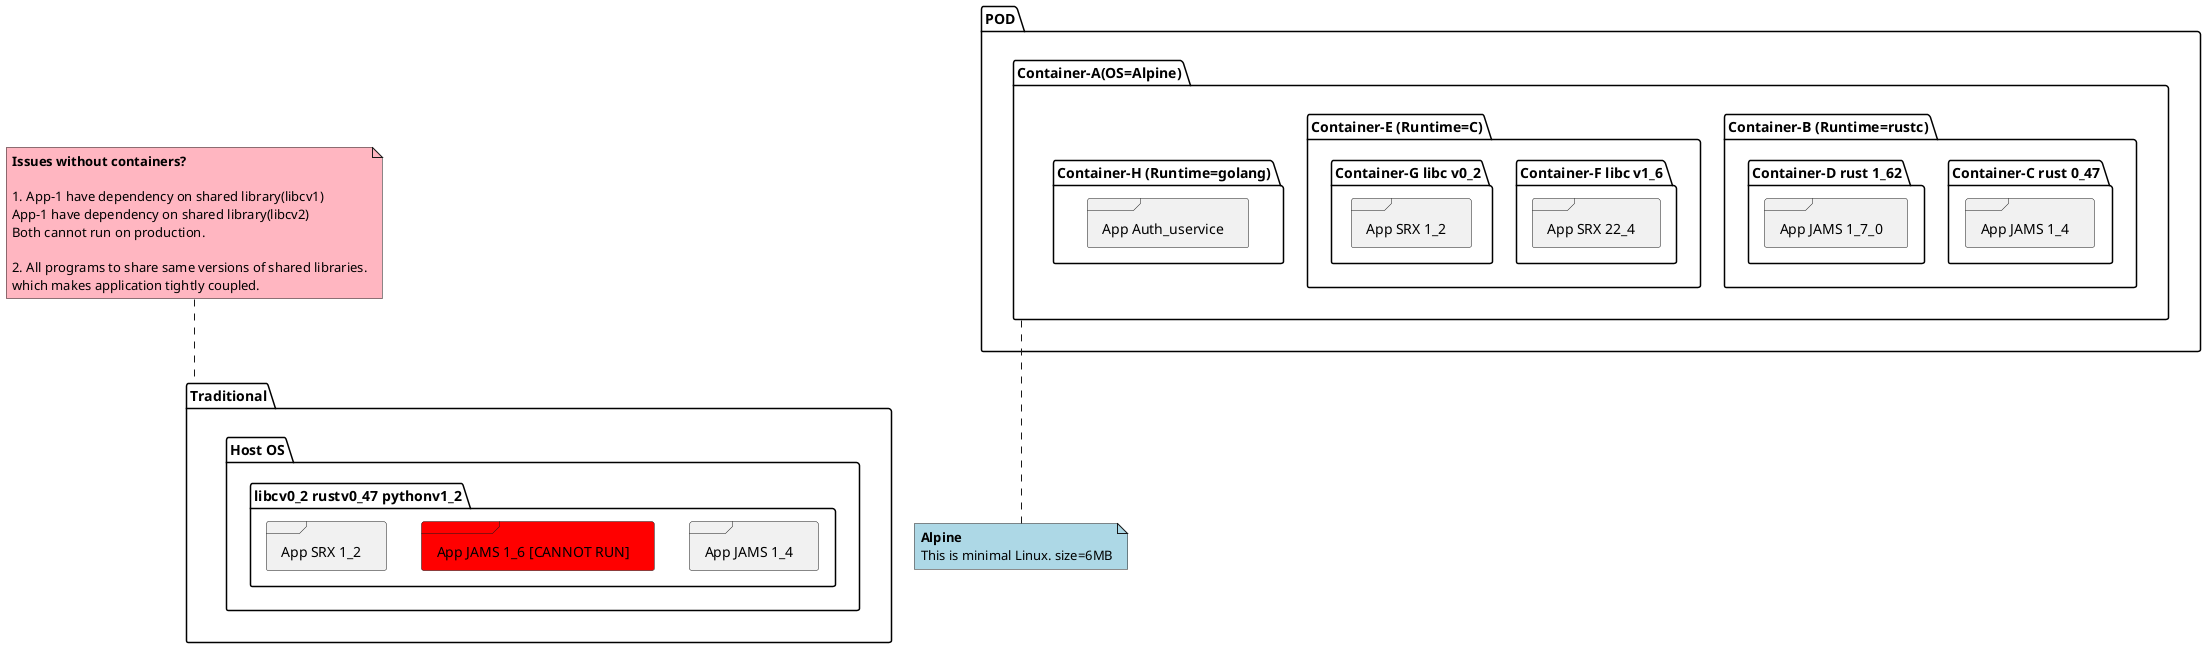 @startuml container

package "Traditional" as T {
  folder "Host OS" {
    folder "libcv0_2 rustv0_47 pythonv1_2" {
        frame "App JAMS 1_4" {
        }
        frame "App JAMS 1_6 [CANNOT RUN]" #Red {
        }
        frame "App SRX 1_2" {
        }
    }
  }
}
note top of T #LightPink
<b>Issues without containers?

1. App-1 have dependency on shared library(libcv1)
App-1 have dependency on shared library(libcv2)
Both cannot run on production.

2. All programs to share same versions of shared libraries.
which makes application tightly coupled.
end note


package "POD" as P {
  folder "Container-A(OS=Alpine)" as A {
    folder "Container-B (Runtime=rustc)" {
        folder "Container-C rust 0_47" {
          frame "App JAMS 1_4" {
          }
        }
        folder "Container-D rust 1_62" {
          frame "App JAMS 1_7_0" {
          }
        }
    }
    folder "Container-E (Runtime=C)" {
        folder "Container-F libc v1_6" {
            frame "App SRX 22_4" {
            }
        }
        folder "Container-G libc v0_2" {
            frame "App SRX 1_2" {
            }
        }
    }
    folder "Container-H (Runtime=golang)" {
        frame "App Auth_uservice" {
        }
    }
  }
}

note bottom of A #LightBlue
<b>Alpine
This is minimal Linux. size=6MB
end note

@enduml
